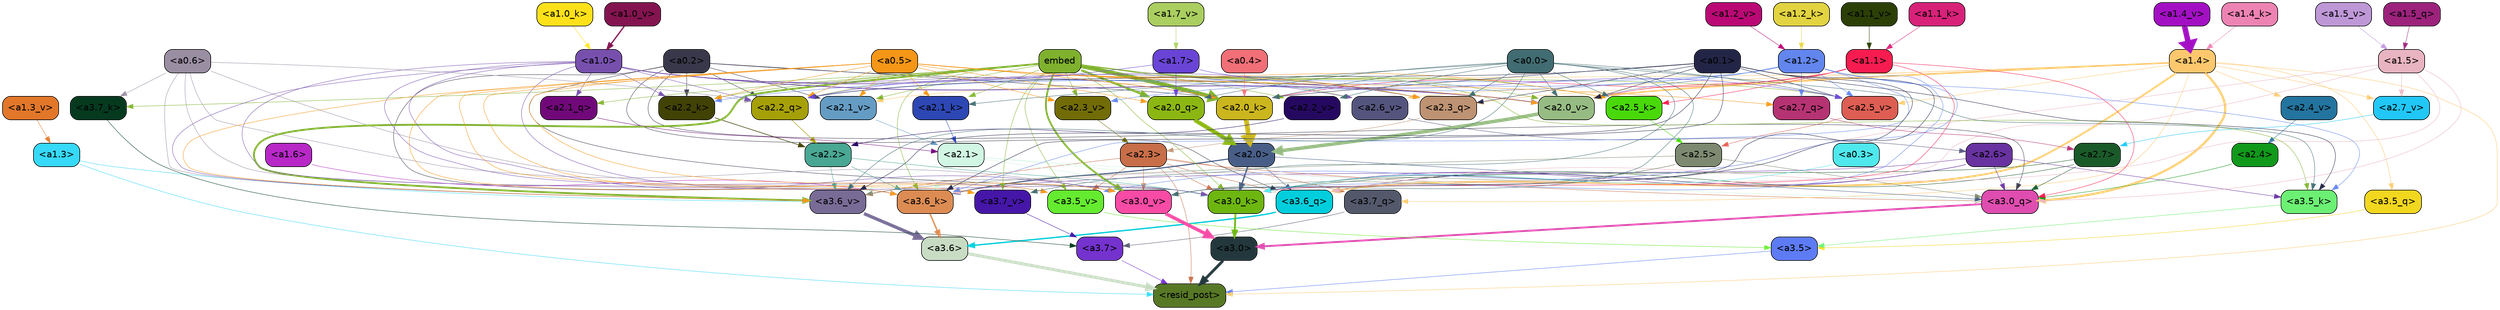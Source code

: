 strict digraph "" {
	graph [bgcolor=transparent,
		layout=dot,
		overlap=false,
		splines=true
	];
	"<a3.7>"	[color=black,
		fillcolor="#7432ce",
		fontname=Helvetica,
		shape=box,
		style="filled, rounded"];
	"<resid_post>"	[color=black,
		fillcolor="#577825",
		fontname=Helvetica,
		shape=box,
		style="filled, rounded"];
	"<a3.7>" -> "<resid_post>"	[color="#7432ce",
		penwidth=0.6239100098609924];
	"<a3.6>"	[color=black,
		fillcolor="#c8dcc4",
		fontname=Helvetica,
		shape=box,
		style="filled, rounded"];
	"<a3.6>" -> "<resid_post>"	[color="#c8dcc4",
		penwidth=4.569062113761902];
	"<a3.5>"	[color=black,
		fillcolor="#5d7bf5",
		fontname=Helvetica,
		shape=box,
		style="filled, rounded"];
	"<a3.5>" -> "<resid_post>"	[color="#5d7bf5",
		penwidth=0.6];
	"<a3.0>"	[color=black,
		fillcolor="#23383d",
		fontname=Helvetica,
		shape=box,
		style="filled, rounded"];
	"<a3.0>" -> "<resid_post>"	[color="#23383d",
		penwidth=4.283544182777405];
	"<a2.3>"	[color=black,
		fillcolor="#c86e48",
		fontname=Helvetica,
		shape=box,
		style="filled, rounded"];
	"<a2.3>" -> "<resid_post>"	[color="#c86e48",
		penwidth=0.6];
	"<a3.7_q>"	[color=black,
		fillcolor="#53596b",
		fontname=Helvetica,
		shape=box,
		style="filled, rounded"];
	"<a2.3>" -> "<a3.7_q>"	[color="#c86e48",
		penwidth=0.6];
	"<a3.6_q>"	[color=black,
		fillcolor="#01cedc",
		fontname=Helvetica,
		shape=box,
		style="filled, rounded"];
	"<a2.3>" -> "<a3.6_q>"	[color="#c86e48",
		penwidth=0.6];
	"<a3.0_q>"	[color=black,
		fillcolor="#de4daf",
		fontname=Helvetica,
		shape=box,
		style="filled, rounded"];
	"<a2.3>" -> "<a3.0_q>"	[color="#c86e48",
		penwidth=0.6];
	"<a3.0_k>"	[color=black,
		fillcolor="#6db610",
		fontname=Helvetica,
		shape=box,
		style="filled, rounded"];
	"<a2.3>" -> "<a3.0_k>"	[color="#c86e48",
		penwidth=0.6];
	"<a3.6_v>"	[color=black,
		fillcolor="#786c97",
		fontname=Helvetica,
		shape=box,
		style="filled, rounded"];
	"<a2.3>" -> "<a3.6_v>"	[color="#c86e48",
		penwidth=0.6];
	"<a3.5_v>"	[color=black,
		fillcolor="#65eb2f",
		fontname=Helvetica,
		shape=box,
		style="filled, rounded"];
	"<a2.3>" -> "<a3.5_v>"	[color="#c86e48",
		penwidth=0.6];
	"<a3.0_v>"	[color=black,
		fillcolor="#f74ba5",
		fontname=Helvetica,
		shape=box,
		style="filled, rounded"];
	"<a2.3>" -> "<a3.0_v>"	[color="#c86e48",
		penwidth=0.6];
	"<a1.4>"	[color=black,
		fillcolor="#fdc86d",
		fontname=Helvetica,
		shape=box,
		style="filled, rounded"];
	"<a1.4>" -> "<resid_post>"	[color="#fdc86d",
		penwidth=0.6];
	"<a1.4>" -> "<a3.7_q>"	[color="#fdc86d",
		penwidth=0.6];
	"<a1.4>" -> "<a3.6_q>"	[color="#fdc86d",
		penwidth=2.7934007048606873];
	"<a3.5_q>"	[color=black,
		fillcolor="#f2d71f",
		fontname=Helvetica,
		shape=box,
		style="filled, rounded"];
	"<a1.4>" -> "<a3.5_q>"	[color="#fdc86d",
		penwidth=0.6];
	"<a1.4>" -> "<a3.0_q>"	[color="#fdc86d",
		penwidth=3.340754985809326];
	"<a2.3_q>"	[color=black,
		fillcolor="#be9373",
		fontname=Helvetica,
		shape=box,
		style="filled, rounded"];
	"<a1.4>" -> "<a2.3_q>"	[color="#fdc86d",
		penwidth=0.6];
	"<a2.7_v>"	[color=black,
		fillcolor="#21c7f7",
		fontname=Helvetica,
		shape=box,
		style="filled, rounded"];
	"<a1.4>" -> "<a2.7_v>"	[color="#fdc86d",
		penwidth=0.6];
	"<a2.6_v>"	[color=black,
		fillcolor="#54557e",
		fontname=Helvetica,
		shape=box,
		style="filled, rounded"];
	"<a1.4>" -> "<a2.6_v>"	[color="#fdc86d",
		penwidth=0.6];
	"<a2.5_v>"	[color=black,
		fillcolor="#de5e53",
		fontname=Helvetica,
		shape=box,
		style="filled, rounded"];
	"<a1.4>" -> "<a2.5_v>"	[color="#fdc86d",
		penwidth=0.6];
	"<a2.4_v>"	[color=black,
		fillcolor="#23749f",
		fontname=Helvetica,
		shape=box,
		style="filled, rounded"];
	"<a1.4>" -> "<a2.4_v>"	[color="#fdc86d",
		penwidth=0.6];
	"<a2.1_v>"	[color=black,
		fillcolor="#659cc4",
		fontname=Helvetica,
		shape=box,
		style="filled, rounded"];
	"<a1.4>" -> "<a2.1_v>"	[color="#fdc86d",
		penwidth=0.6];
	"<a2.0_v>"	[color=black,
		fillcolor="#97bc83",
		fontname=Helvetica,
		shape=box,
		style="filled, rounded"];
	"<a1.4>" -> "<a2.0_v>"	[color="#fdc86d",
		penwidth=2.268759250640869];
	"<a1.3>"	[color=black,
		fillcolor="#36d9f8",
		fontname=Helvetica,
		shape=box,
		style="filled, rounded"];
	"<a1.3>" -> "<resid_post>"	[color="#36d9f8",
		penwidth=0.6];
	"<a1.3>" -> "<a3.6_v>"	[color="#36d9f8",
		penwidth=0.6];
	"<a3.7_q>" -> "<a3.7>"	[color="#53596b",
		penwidth=0.6];
	"<a3.6_q>" -> "<a3.6>"	[color="#01cedc",
		penwidth=2.0347584784030914];
	"<a3.5_q>" -> "<a3.5>"	[color="#f2d71f",
		penwidth=0.6];
	"<a3.0_q>" -> "<a3.0>"	[color="#de4daf",
		penwidth=2.8635367155075073];
	"<a3.7_k>"	[color=black,
		fillcolor="#063a1f",
		fontname=Helvetica,
		shape=box,
		style="filled, rounded"];
	"<a3.7_k>" -> "<a3.7>"	[color="#063a1f",
		penwidth=0.6];
	"<a3.6_k>"	[color=black,
		fillcolor="#dc8c53",
		fontname=Helvetica,
		shape=box,
		style="filled, rounded"];
	"<a3.6_k>" -> "<a3.6>"	[color="#dc8c53",
		penwidth=2.1760786175727844];
	"<a3.5_k>"	[color=black,
		fillcolor="#6cf074",
		fontname=Helvetica,
		shape=box,
		style="filled, rounded"];
	"<a3.5_k>" -> "<a3.5>"	[color="#6cf074",
		penwidth=0.6];
	"<a3.0_k>" -> "<a3.0>"	[color="#6db610",
		penwidth=2.632905662059784];
	"<a3.7_v>"	[color=black,
		fillcolor="#4516a8",
		fontname=Helvetica,
		shape=box,
		style="filled, rounded"];
	"<a3.7_v>" -> "<a3.7>"	[color="#4516a8",
		penwidth=0.6];
	"<a3.6_v>" -> "<a3.6>"	[color="#786c97",
		penwidth=4.981305837631226];
	"<a3.5_v>" -> "<a3.5>"	[color="#65eb2f",
		penwidth=0.6];
	"<a3.0_v>" -> "<a3.0>"	[color="#f74ba5",
		penwidth=5.168330669403076];
	"<a2.7>"	[color=black,
		fillcolor="#1a5a29",
		fontname=Helvetica,
		shape=box,
		style="filled, rounded"];
	"<a2.7>" -> "<a3.6_q>"	[color="#1a5a29",
		penwidth=0.6];
	"<a2.7>" -> "<a3.0_q>"	[color="#1a5a29",
		penwidth=0.6];
	"<a2.7>" -> "<a3.0_k>"	[color="#1a5a29",
		penwidth=0.6];
	"<a2.6>"	[color=black,
		fillcolor="#6832a0",
		fontname=Helvetica,
		shape=box,
		style="filled, rounded"];
	"<a2.6>" -> "<a3.6_q>"	[color="#6832a0",
		penwidth=0.6];
	"<a2.6>" -> "<a3.0_q>"	[color="#6832a0",
		penwidth=0.6];
	"<a2.6>" -> "<a3.6_k>"	[color="#6832a0",
		penwidth=0.6];
	"<a2.6>" -> "<a3.5_k>"	[color="#6832a0",
		penwidth=0.6];
	"<a2.6>" -> "<a3.0_k>"	[color="#6832a0",
		penwidth=0.6];
	"<a2.1>"	[color=black,
		fillcolor="#d1f6e4",
		fontname=Helvetica,
		shape=box,
		style="filled, rounded"];
	"<a2.1>" -> "<a3.6_q>"	[color="#d1f6e4",
		penwidth=0.6];
	"<a2.1>" -> "<a3.0_q>"	[color="#d1f6e4",
		penwidth=0.6];
	"<a2.1>" -> "<a3.6_k>"	[color="#d1f6e4",
		penwidth=0.6];
	"<a2.1>" -> "<a3.0_k>"	[color="#d1f6e4",
		penwidth=0.6];
	"<a2.1>" -> "<a3.7_v>"	[color="#d1f6e4",
		penwidth=0.6];
	"<a2.1>" -> "<a3.6_v>"	[color="#d1f6e4",
		penwidth=0.6];
	"<a2.0>"	[color=black,
		fillcolor="#485e87",
		fontname=Helvetica,
		shape=box,
		style="filled, rounded"];
	"<a2.0>" -> "<a3.6_q>"	[color="#485e87",
		penwidth=0.6];
	"<a2.0>" -> "<a3.0_q>"	[color="#485e87",
		penwidth=0.6];
	"<a2.0>" -> "<a3.6_k>"	[color="#485e87",
		penwidth=1.6382827460765839];
	"<a2.0>" -> "<a3.0_k>"	[color="#485e87",
		penwidth=2.161143198609352];
	"<a1.5>"	[color=black,
		fillcolor="#e8b4c1",
		fontname=Helvetica,
		shape=box,
		style="filled, rounded"];
	"<a1.5>" -> "<a3.6_q>"	[color="#e8b4c1",
		penwidth=0.6];
	"<a1.5>" -> "<a3.0_q>"	[color="#e8b4c1",
		penwidth=0.6];
	"<a1.5>" -> "<a3.6_k>"	[color="#e8b4c1",
		penwidth=0.6];
	"<a1.5>" -> "<a3.0_k>"	[color="#e8b4c1",
		penwidth=0.6];
	"<a1.5>" -> "<a2.7_v>"	[color="#e8b4c1",
		penwidth=0.6];
	"<a0.2>"	[color=black,
		fillcolor="#39384b",
		fontname=Helvetica,
		shape=box,
		style="filled, rounded"];
	"<a0.2>" -> "<a3.6_q>"	[color="#39384b",
		penwidth=0.6];
	"<a0.2>" -> "<a3.0_q>"	[color="#39384b",
		penwidth=0.6];
	"<a0.2>" -> "<a3.6_k>"	[color="#39384b",
		penwidth=0.6];
	"<a0.2>" -> "<a3.0_k>"	[color="#39384b",
		penwidth=0.6];
	"<a2.2_q>"	[color=black,
		fillcolor="#a6a008",
		fontname=Helvetica,
		shape=box,
		style="filled, rounded"];
	"<a0.2>" -> "<a2.2_q>"	[color="#39384b",
		penwidth=0.6];
	"<a2.2_k>"	[color=black,
		fillcolor="#414305",
		fontname=Helvetica,
		shape=box,
		style="filled, rounded"];
	"<a0.2>" -> "<a2.2_k>"	[color="#39384b",
		penwidth=0.6];
	"<a2.0_k>"	[color=black,
		fillcolor="#cbb61e",
		fontname=Helvetica,
		shape=box,
		style="filled, rounded"];
	"<a0.2>" -> "<a2.0_k>"	[color="#39384b",
		penwidth=0.6];
	"<a0.2>" -> "<a2.1_v>"	[color="#39384b",
		penwidth=0.6];
	"<a0.2>" -> "<a2.0_v>"	[color="#39384b",
		penwidth=0.6];
	"<a2.5>"	[color=black,
		fillcolor="#7d8a71",
		fontname=Helvetica,
		shape=box,
		style="filled, rounded"];
	"<a2.5>" -> "<a3.0_q>"	[color="#7d8a71",
		penwidth=0.6];
	"<a2.5>" -> "<a3.0_k>"	[color="#7d8a71",
		penwidth=0.6];
	"<a2.5>" -> "<a3.6_v>"	[color="#7d8a71",
		penwidth=0.6];
	"<a2.5>" -> "<a3.0_v>"	[color="#7d8a71",
		penwidth=0.6];
	"<a2.4>"	[color=black,
		fillcolor="#11991b",
		fontname=Helvetica,
		shape=box,
		style="filled, rounded"];
	"<a2.4>" -> "<a3.0_q>"	[color="#11991b",
		penwidth=0.6];
	"<a1.1>"	[color=black,
		fillcolor="#f71c50",
		fontname=Helvetica,
		shape=box,
		style="filled, rounded"];
	"<a1.1>" -> "<a3.0_q>"	[color="#f71c50",
		penwidth=0.6];
	"<a1.1>" -> "<a3.0_k>"	[color="#f71c50",
		penwidth=0.6];
	"<a2.5_k>"	[color=black,
		fillcolor="#49d90a",
		fontname=Helvetica,
		shape=box,
		style="filled, rounded"];
	"<a1.1>" -> "<a2.5_k>"	[color="#f71c50",
		penwidth=0.6];
	"<a1.1>" -> "<a2.0_k>"	[color="#f71c50",
		penwidth=0.6];
	"<a1.1>" -> "<a2.0_v>"	[color="#f71c50",
		penwidth=0.6];
	"<a0.6>"	[color=black,
		fillcolor="#9a8ea3",
		fontname=Helvetica,
		shape=box,
		style="filled, rounded"];
	"<a0.6>" -> "<a3.7_k>"	[color="#9a8ea3",
		penwidth=0.6];
	"<a0.6>" -> "<a3.6_k>"	[color="#9a8ea3",
		penwidth=0.6];
	"<a0.6>" -> "<a3.0_k>"	[color="#9a8ea3",
		penwidth=0.6];
	"<a0.6>" -> "<a3.6_v>"	[color="#9a8ea3",
		penwidth=0.6];
	"<a0.6>" -> "<a3.0_v>"	[color="#9a8ea3",
		penwidth=0.6];
	"<a0.6>" -> "<a2.2_q>"	[color="#9a8ea3",
		penwidth=0.6];
	embed	[color=black,
		fillcolor="#7fb12e",
		fontname=Helvetica,
		shape=box,
		style="filled, rounded"];
	embed -> "<a3.7_k>"	[color="#7fb12e",
		penwidth=0.6];
	embed -> "<a3.6_k>"	[color="#7fb12e",
		penwidth=0.6];
	embed -> "<a3.5_k>"	[color="#7fb12e",
		penwidth=0.6];
	embed -> "<a3.0_k>"	[color="#7fb12e",
		penwidth=0.6];
	embed -> "<a3.7_v>"	[color="#7fb12e",
		penwidth=0.6];
	embed -> "<a3.6_v>"	[color="#7fb12e",
		penwidth=2.7825746536254883];
	embed -> "<a3.5_v>"	[color="#7fb12e",
		penwidth=0.6];
	embed -> "<a3.0_v>"	[color="#7fb12e",
		penwidth=2.6950180530548096];
	embed -> "<a2.3_q>"	[color="#7fb12e",
		penwidth=0.6];
	embed -> "<a2.2_q>"	[color="#7fb12e",
		penwidth=0.6];
	"<a2.1_q>"	[color=black,
		fillcolor="#71087a",
		fontname=Helvetica,
		shape=box,
		style="filled, rounded"];
	embed -> "<a2.1_q>"	[color="#7fb12e",
		penwidth=0.6];
	"<a2.0_q>"	[color=black,
		fillcolor="#8cb713",
		fontname=Helvetica,
		shape=box,
		style="filled, rounded"];
	embed -> "<a2.0_q>"	[color="#7fb12e",
		penwidth=3.305941343307495];
	embed -> "<a2.5_k>"	[color="#7fb12e",
		penwidth=0.6];
	embed -> "<a2.2_k>"	[color="#7fb12e",
		penwidth=0.6698317527770996];
	"<a2.1_k>"	[color=black,
		fillcolor="#2d47b4",
		fontname=Helvetica,
		shape=box,
		style="filled, rounded"];
	embed -> "<a2.1_k>"	[color="#7fb12e",
		penwidth=0.6];
	embed -> "<a2.0_k>"	[color="#7fb12e",
		penwidth=6.12570995092392];
	embed -> "<a2.6_v>"	[color="#7fb12e",
		penwidth=0.6];
	embed -> "<a2.5_v>"	[color="#7fb12e",
		penwidth=0.6];
	"<a2.3_v>"	[color=black,
		fillcolor="#726c07",
		fontname=Helvetica,
		shape=box,
		style="filled, rounded"];
	embed -> "<a2.3_v>"	[color="#7fb12e",
		penwidth=0.6];
	"<a2.2_v>"	[color=black,
		fillcolor="#250960",
		fontname=Helvetica,
		shape=box,
		style="filled, rounded"];
	embed -> "<a2.2_v>"	[color="#7fb12e",
		penwidth=0.6];
	embed -> "<a2.1_v>"	[color="#7fb12e",
		penwidth=0.6];
	embed -> "<a2.0_v>"	[color="#7fb12e",
		penwidth=0.6];
	"<a2.2>"	[color=black,
		fillcolor="#49a793",
		fontname=Helvetica,
		shape=box,
		style="filled, rounded"];
	"<a2.2>" -> "<a3.6_k>"	[color="#49a793",
		penwidth=0.6];
	"<a2.2>" -> "<a3.0_k>"	[color="#49a793",
		penwidth=0.6];
	"<a2.2>" -> "<a3.6_v>"	[color="#49a793",
		penwidth=0.6];
	"<a1.6>"	[color=black,
		fillcolor="#b728c7",
		fontname=Helvetica,
		shape=box,
		style="filled, rounded"];
	"<a1.6>" -> "<a3.6_k>"	[color="#b728c7",
		penwidth=0.6];
	"<a1.2>"	[color=black,
		fillcolor="#6286ed",
		fontname=Helvetica,
		shape=box,
		style="filled, rounded"];
	"<a1.2>" -> "<a3.6_k>"	[color="#6286ed",
		penwidth=0.6];
	"<a1.2>" -> "<a3.5_k>"	[color="#6286ed",
		penwidth=0.6];
	"<a1.2>" -> "<a3.0_k>"	[color="#6286ed",
		penwidth=0.6];
	"<a1.2>" -> "<a3.5_v>"	[color="#6286ed",
		penwidth=0.6];
	"<a2.7_q>"	[color=black,
		fillcolor="#b63373",
		fontname=Helvetica,
		shape=box,
		style="filled, rounded"];
	"<a1.2>" -> "<a2.7_q>"	[color="#6286ed",
		penwidth=0.6];
	"<a1.2>" -> "<a2.2_q>"	[color="#6286ed",
		penwidth=0.6];
	"<a1.2>" -> "<a2.2_k>"	[color="#6286ed",
		penwidth=0.6];
	"<a1.2>" -> "<a2.5_v>"	[color="#6286ed",
		penwidth=0.6];
	"<a1.2>" -> "<a2.3_v>"	[color="#6286ed",
		penwidth=0.6];
	"<a1.2>" -> "<a2.0_v>"	[color="#6286ed",
		penwidth=0.6];
	"<a1.0>"	[color=black,
		fillcolor="#7750ae",
		fontname=Helvetica,
		shape=box,
		style="filled, rounded"];
	"<a1.0>" -> "<a3.6_k>"	[color="#7750ae",
		penwidth=0.6];
	"<a1.0>" -> "<a3.0_k>"	[color="#7750ae",
		penwidth=0.6];
	"<a1.0>" -> "<a3.6_v>"	[color="#7750ae",
		penwidth=0.6];
	"<a1.0>" -> "<a3.5_v>"	[color="#7750ae",
		penwidth=0.6];
	"<a1.0>" -> "<a3.0_v>"	[color="#7750ae",
		penwidth=0.6];
	"<a1.0>" -> "<a2.3_q>"	[color="#7750ae",
		penwidth=0.6];
	"<a1.0>" -> "<a2.2_q>"	[color="#7750ae",
		penwidth=0.6];
	"<a1.0>" -> "<a2.1_q>"	[color="#7750ae",
		penwidth=0.6];
	"<a1.0>" -> "<a2.2_k>"	[color="#7750ae",
		penwidth=0.6];
	"<a1.0>" -> "<a2.0_k>"	[color="#7750ae",
		penwidth=0.6];
	"<a1.0>" -> "<a2.6_v>"	[color="#7750ae",
		penwidth=0.6];
	"<a1.0>" -> "<a2.0_v>"	[color="#7750ae",
		penwidth=1.2213096618652344];
	"<a0.5>"	[color=black,
		fillcolor="#f59617",
		fontname=Helvetica,
		shape=box,
		style="filled, rounded"];
	"<a0.5>" -> "<a3.6_k>"	[color="#f59617",
		penwidth=0.6];
	"<a0.5>" -> "<a3.7_v>"	[color="#f59617",
		penwidth=0.6];
	"<a0.5>" -> "<a3.6_v>"	[color="#f59617",
		penwidth=0.6];
	"<a0.5>" -> "<a3.5_v>"	[color="#f59617",
		penwidth=0.6];
	"<a0.5>" -> "<a3.0_v>"	[color="#f59617",
		penwidth=0.6];
	"<a0.5>" -> "<a2.7_q>"	[color="#f59617",
		penwidth=0.6];
	"<a0.5>" -> "<a2.3_q>"	[color="#f59617",
		penwidth=0.6];
	"<a0.5>" -> "<a2.2_q>"	[color="#f59617",
		penwidth=0.6];
	"<a0.5>" -> "<a2.0_q>"	[color="#f59617",
		penwidth=0.6];
	"<a0.5>" -> "<a2.5_k>"	[color="#f59617",
		penwidth=0.6];
	"<a0.5>" -> "<a2.2_k>"	[color="#f59617",
		penwidth=0.6];
	"<a0.5>" -> "<a2.1_k>"	[color="#f59617",
		penwidth=0.6];
	"<a0.5>" -> "<a2.0_k>"	[color="#f59617",
		penwidth=0.6900839805603027];
	"<a0.5>" -> "<a2.3_v>"	[color="#f59617",
		penwidth=0.6];
	"<a0.5>" -> "<a2.1_v>"	[color="#f59617",
		penwidth=0.6];
	"<a0.5>" -> "<a2.0_v>"	[color="#f59617",
		penwidth=0.6];
	"<a0.1>"	[color=black,
		fillcolor="#222546",
		fontname=Helvetica,
		shape=box,
		style="filled, rounded"];
	"<a0.1>" -> "<a3.6_k>"	[color="#222546",
		penwidth=0.6];
	"<a0.1>" -> "<a3.5_k>"	[color="#222546",
		penwidth=0.6];
	"<a0.1>" -> "<a3.0_k>"	[color="#222546",
		penwidth=0.6];
	"<a0.1>" -> "<a3.6_v>"	[color="#222546",
		penwidth=0.6];
	"<a0.1>" -> "<a3.0_v>"	[color="#222546",
		penwidth=0.6];
	"<a0.1>" -> "<a2.3_q>"	[color="#222546",
		penwidth=0.6];
	"<a0.1>" -> "<a2.2_q>"	[color="#222546",
		penwidth=0.6];
	"<a0.1>" -> "<a2.0_k>"	[color="#222546",
		penwidth=0.6];
	"<a0.1>" -> "<a2.5_v>"	[color="#222546",
		penwidth=0.6];
	"<a0.1>" -> "<a2.0_v>"	[color="#222546",
		penwidth=0.6];
	"<a0.0>"	[color=black,
		fillcolor="#416c71",
		fontname=Helvetica,
		shape=box,
		style="filled, rounded"];
	"<a0.0>" -> "<a3.5_k>"	[color="#416c71",
		penwidth=0.6];
	"<a0.0>" -> "<a3.7_v>"	[color="#416c71",
		penwidth=0.6];
	"<a0.0>" -> "<a3.6_v>"	[color="#416c71",
		penwidth=0.6];
	"<a0.0>" -> "<a3.0_v>"	[color="#416c71",
		penwidth=0.6];
	"<a0.0>" -> "<a2.3_q>"	[color="#416c71",
		penwidth=0.6];
	"<a0.0>" -> "<a2.0_q>"	[color="#416c71",
		penwidth=0.6];
	"<a0.0>" -> "<a2.5_k>"	[color="#416c71",
		penwidth=0.6];
	"<a0.0>" -> "<a2.1_k>"	[color="#416c71",
		penwidth=0.6];
	"<a0.0>" -> "<a2.0_k>"	[color="#416c71",
		penwidth=0.6];
	"<a0.0>" -> "<a2.5_v>"	[color="#416c71",
		penwidth=0.6];
	"<a0.0>" -> "<a2.2_v>"	[color="#416c71",
		penwidth=0.6];
	"<a0.0>" -> "<a2.0_v>"	[color="#416c71",
		penwidth=0.6];
	"<a0.3>"	[color=black,
		fillcolor="#4fe8ec",
		fontname=Helvetica,
		shape=box,
		style="filled, rounded"];
	"<a0.3>" -> "<a3.0_k>"	[color="#4fe8ec",
		penwidth=0.6];
	"<a2.7_q>" -> "<a2.7>"	[color="#b63373",
		penwidth=0.6];
	"<a2.3_q>" -> "<a2.3>"	[color="#be9373",
		penwidth=0.6];
	"<a2.2_q>" -> "<a2.2>"	[color="#a6a008",
		penwidth=0.7553567886352539];
	"<a2.1_q>" -> "<a2.1>"	[color="#71087a",
		penwidth=0.6];
	"<a2.0_q>" -> "<a2.0>"	[color="#8cb713",
		penwidth=6.256794691085815];
	"<a2.5_k>" -> "<a2.5>"	[color="#49d90a",
		penwidth=0.6];
	"<a2.2_k>" -> "<a2.2>"	[color="#414305",
		penwidth=0.8854708671569824];
	"<a2.1_k>" -> "<a2.1>"	[color="#2d47b4",
		penwidth=0.6];
	"<a2.0_k>" -> "<a2.0>"	[color="#cbb61e",
		penwidth=7.231504917144775];
	"<a2.7_v>" -> "<a2.7>"	[color="#21c7f7",
		penwidth=0.6];
	"<a2.6_v>" -> "<a2.6>"	[color="#54557e",
		penwidth=0.6];
	"<a2.5_v>" -> "<a2.5>"	[color="#de5e53",
		penwidth=0.6];
	"<a2.4_v>" -> "<a2.4>"	[color="#23749f",
		penwidth=0.6];
	"<a2.3_v>" -> "<a2.3>"	[color="#726c07",
		penwidth=0.6];
	"<a2.2_v>" -> "<a2.2>"	[color="#250960",
		penwidth=0.6];
	"<a2.1_v>" -> "<a2.1>"	[color="#659cc4",
		penwidth=0.6];
	"<a2.0_v>" -> "<a2.0>"	[color="#97bc83",
		penwidth=5.231471925973892];
	"<a1.7>"	[color=black,
		fillcolor="#6944d6",
		fontname=Helvetica,
		shape=box,
		style="filled, rounded"];
	"<a1.7>" -> "<a2.2_q>"	[color="#6944d6",
		penwidth=0.6];
	"<a1.7>" -> "<a2.0_q>"	[color="#6944d6",
		penwidth=0.6];
	"<a1.7>" -> "<a2.5_v>"	[color="#6944d6",
		penwidth=0.6];
	"<a0.4>"	[color=black,
		fillcolor="#f16f77",
		fontname=Helvetica,
		shape=box,
		style="filled, rounded"];
	"<a0.4>" -> "<a2.0_k>"	[color="#f16f77",
		penwidth=0.6];
	"<a1.5_q>"	[color=black,
		fillcolor="#9c227c",
		fontname=Helvetica,
		shape=box,
		style="filled, rounded"];
	"<a1.5_q>" -> "<a1.5>"	[color="#9c227c",
		penwidth=0.6];
	"<a1.4_k>"	[color=black,
		fillcolor="#ed83b3",
		fontname=Helvetica,
		shape=box,
		style="filled, rounded"];
	"<a1.4_k>" -> "<a1.4>"	[color="#ed83b3",
		penwidth=0.6];
	"<a1.2_k>"	[color=black,
		fillcolor="#e2d341",
		fontname=Helvetica,
		shape=box,
		style="filled, rounded"];
	"<a1.2_k>" -> "<a1.2>"	[color="#e2d341",
		penwidth=0.6];
	"<a1.1_k>"	[color=black,
		fillcolor="#d82179",
		fontname=Helvetica,
		shape=box,
		style="filled, rounded"];
	"<a1.1_k>" -> "<a1.1>"	[color="#d82179",
		penwidth=0.6];
	"<a1.0_k>"	[color=black,
		fillcolor="#ffe119",
		fontname=Helvetica,
		shape=box,
		style="filled, rounded"];
	"<a1.0_k>" -> "<a1.0>"	[color="#ffe119",
		penwidth=0.6];
	"<a1.7_v>"	[color=black,
		fillcolor="#aace5f",
		fontname=Helvetica,
		shape=box,
		style="filled, rounded"];
	"<a1.7_v>" -> "<a1.7>"	[color="#aace5f",
		penwidth=0.6];
	"<a1.5_v>"	[color=black,
		fillcolor="#be97d7",
		fontname=Helvetica,
		shape=box,
		style="filled, rounded"];
	"<a1.5_v>" -> "<a1.5>"	[color="#be97d7",
		penwidth=0.6];
	"<a1.4_v>"	[color=black,
		fillcolor="#a310c4",
		fontname=Helvetica,
		shape=box,
		style="filled, rounded"];
	"<a1.4_v>" -> "<a1.4>"	[color="#a310c4",
		penwidth=8.36684274673462];
	"<a1.3_v>"	[color=black,
		fillcolor="#e2772a",
		fontname=Helvetica,
		shape=box,
		style="filled, rounded"];
	"<a1.3_v>" -> "<a1.3>"	[color="#e2772a",
		penwidth=0.6];
	"<a1.2_v>"	[color=black,
		fillcolor="#ba0974",
		fontname=Helvetica,
		shape=box,
		style="filled, rounded"];
	"<a1.2_v>" -> "<a1.2>"	[color="#ba0974",
		penwidth=0.6];
	"<a1.1_v>"	[color=black,
		fillcolor="#2b3f07",
		fontname=Helvetica,
		shape=box,
		style="filled, rounded"];
	"<a1.1_v>" -> "<a1.1>"	[color="#2b3f07",
		penwidth=0.6];
	"<a1.0_v>"	[color=black,
		fillcolor="#83144f",
		fontname=Helvetica,
		shape=box,
		style="filled, rounded"];
	"<a1.0_v>" -> "<a1.0>"	[color="#83144f",
		penwidth=1.9665732383728027];
}
